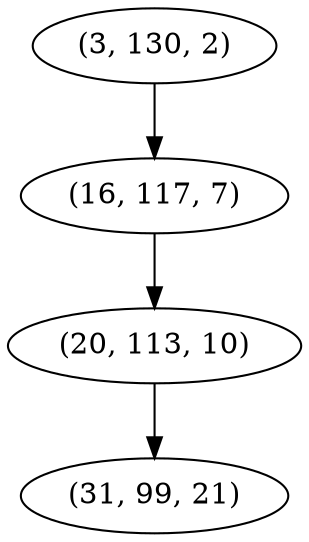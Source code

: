 digraph tree {
    "(3, 130, 2)";
    "(16, 117, 7)";
    "(20, 113, 10)";
    "(31, 99, 21)";
    "(3, 130, 2)" -> "(16, 117, 7)";
    "(16, 117, 7)" -> "(20, 113, 10)";
    "(20, 113, 10)" -> "(31, 99, 21)";
}
